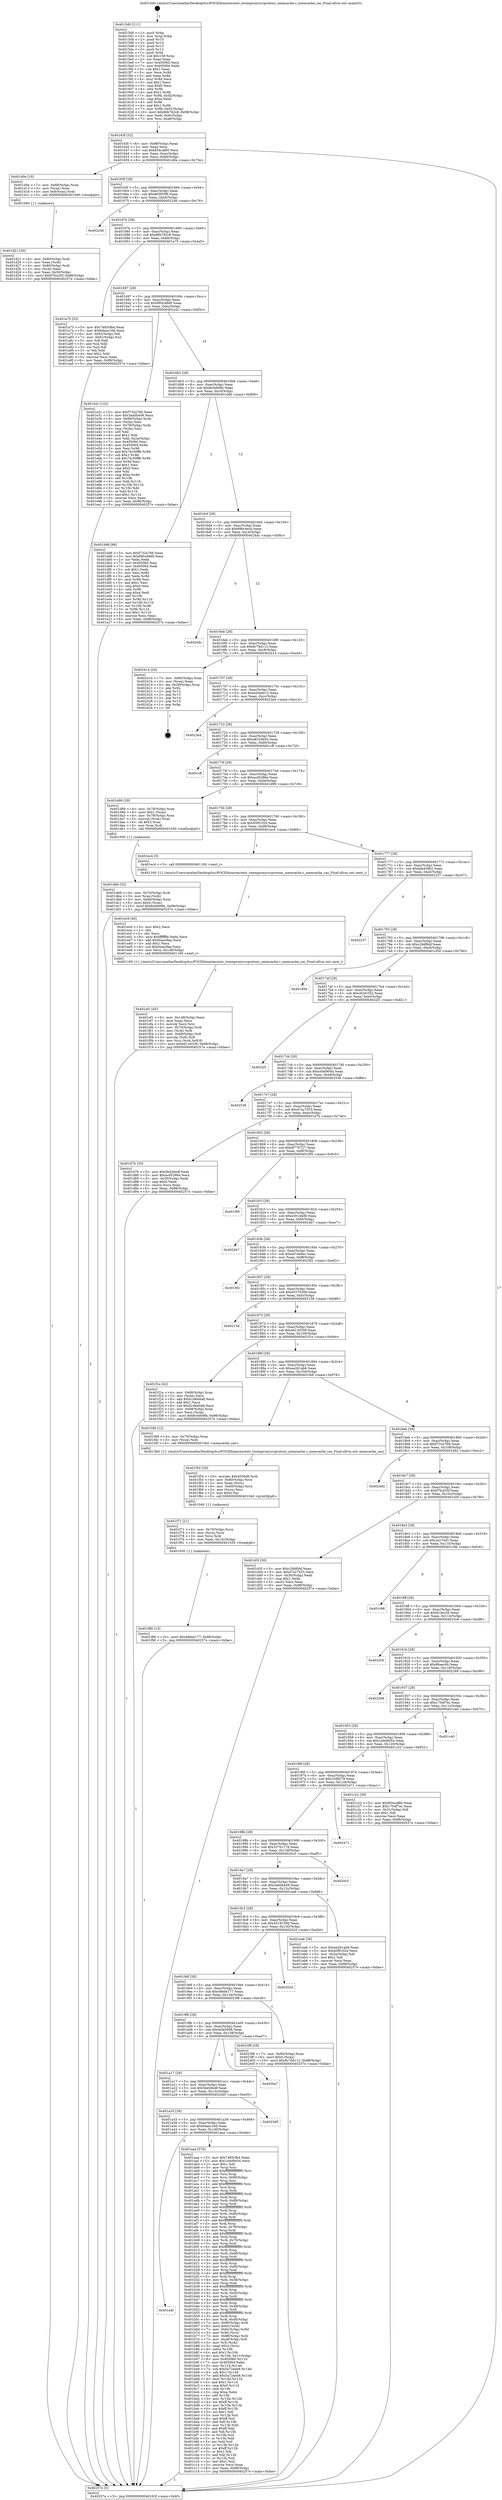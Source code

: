 digraph "0x4015d0" {
  label = "0x4015d0 (/mnt/c/Users/mathe/Desktop/tcc/POCII/binaries/extr_twemproxysrcprotonc_memcache.c_memcache_cas_Final-ollvm.out::main(0))"
  labelloc = "t"
  node[shape=record]

  Entry [label="",width=0.3,height=0.3,shape=circle,fillcolor=black,style=filled]
  "0x40163f" [label="{
     0x40163f [32]\l
     | [instrs]\l
     &nbsp;&nbsp;0x40163f \<+6\>: mov -0x98(%rbp),%eax\l
     &nbsp;&nbsp;0x401645 \<+2\>: mov %eax,%ecx\l
     &nbsp;&nbsp;0x401647 \<+6\>: sub $0x854caf80,%ecx\l
     &nbsp;&nbsp;0x40164d \<+6\>: mov %eax,-0xac(%rbp)\l
     &nbsp;&nbsp;0x401653 \<+6\>: mov %ecx,-0xb0(%rbp)\l
     &nbsp;&nbsp;0x401659 \<+6\>: je 0000000000401d0e \<main+0x73e\>\l
  }"]
  "0x401d0e" [label="{
     0x401d0e [19]\l
     | [instrs]\l
     &nbsp;&nbsp;0x401d0e \<+7\>: mov -0x88(%rbp),%rax\l
     &nbsp;&nbsp;0x401d15 \<+3\>: mov (%rax),%rax\l
     &nbsp;&nbsp;0x401d18 \<+4\>: mov 0x8(%rax),%rdi\l
     &nbsp;&nbsp;0x401d1c \<+5\>: call 0000000000401060 \<atoi@plt\>\l
     | [calls]\l
     &nbsp;&nbsp;0x401060 \{1\} (unknown)\l
  }"]
  "0x40165f" [label="{
     0x40165f [28]\l
     | [instrs]\l
     &nbsp;&nbsp;0x40165f \<+5\>: jmp 0000000000401664 \<main+0x94\>\l
     &nbsp;&nbsp;0x401664 \<+6\>: mov -0xac(%rbp),%eax\l
     &nbsp;&nbsp;0x40166a \<+5\>: sub $0x863f55f9,%eax\l
     &nbsp;&nbsp;0x40166f \<+6\>: mov %eax,-0xb4(%rbp)\l
     &nbsp;&nbsp;0x401675 \<+6\>: je 0000000000402246 \<main+0xc76\>\l
  }"]
  Exit [label="",width=0.3,height=0.3,shape=circle,fillcolor=black,style=filled,peripheries=2]
  "0x402246" [label="{
     0x402246\l
  }", style=dashed]
  "0x40167b" [label="{
     0x40167b [28]\l
     | [instrs]\l
     &nbsp;&nbsp;0x40167b \<+5\>: jmp 0000000000401680 \<main+0xb0\>\l
     &nbsp;&nbsp;0x401680 \<+6\>: mov -0xac(%rbp),%eax\l
     &nbsp;&nbsp;0x401686 \<+5\>: sub $0x86b762c8,%eax\l
     &nbsp;&nbsp;0x40168b \<+6\>: mov %eax,-0xb8(%rbp)\l
     &nbsp;&nbsp;0x401691 \<+6\>: je 0000000000401a75 \<main+0x4a5\>\l
  }"]
  "0x401f86" [label="{
     0x401f86 [15]\l
     | [instrs]\l
     &nbsp;&nbsp;0x401f86 \<+10\>: movl $0x49ebb177,-0x98(%rbp)\l
     &nbsp;&nbsp;0x401f90 \<+5\>: jmp 000000000040257e \<main+0xfae\>\l
  }"]
  "0x401a75" [label="{
     0x401a75 [53]\l
     | [instrs]\l
     &nbsp;&nbsp;0x401a75 \<+5\>: mov $0x7485cfb4,%eax\l
     &nbsp;&nbsp;0x401a7a \<+5\>: mov $0x64aac16d,%ecx\l
     &nbsp;&nbsp;0x401a7f \<+6\>: mov -0x92(%rbp),%dl\l
     &nbsp;&nbsp;0x401a85 \<+7\>: mov -0x91(%rbp),%sil\l
     &nbsp;&nbsp;0x401a8c \<+3\>: mov %dl,%dil\l
     &nbsp;&nbsp;0x401a8f \<+3\>: and %sil,%dil\l
     &nbsp;&nbsp;0x401a92 \<+3\>: xor %sil,%dl\l
     &nbsp;&nbsp;0x401a95 \<+3\>: or %dl,%dil\l
     &nbsp;&nbsp;0x401a98 \<+4\>: test $0x1,%dil\l
     &nbsp;&nbsp;0x401a9c \<+3\>: cmovne %ecx,%eax\l
     &nbsp;&nbsp;0x401a9f \<+6\>: mov %eax,-0x98(%rbp)\l
     &nbsp;&nbsp;0x401aa5 \<+5\>: jmp 000000000040257e \<main+0xfae\>\l
  }"]
  "0x401697" [label="{
     0x401697 [28]\l
     | [instrs]\l
     &nbsp;&nbsp;0x401697 \<+5\>: jmp 000000000040169c \<main+0xcc\>\l
     &nbsp;&nbsp;0x40169c \<+6\>: mov -0xac(%rbp),%eax\l
     &nbsp;&nbsp;0x4016a2 \<+5\>: sub $0x895cd9d0,%eax\l
     &nbsp;&nbsp;0x4016a7 \<+6\>: mov %eax,-0xbc(%rbp)\l
     &nbsp;&nbsp;0x4016ad \<+6\>: je 0000000000401e2c \<main+0x85c\>\l
  }"]
  "0x40257e" [label="{
     0x40257e [5]\l
     | [instrs]\l
     &nbsp;&nbsp;0x40257e \<+5\>: jmp 000000000040163f \<main+0x6f\>\l
  }"]
  "0x4015d0" [label="{
     0x4015d0 [111]\l
     | [instrs]\l
     &nbsp;&nbsp;0x4015d0 \<+1\>: push %rbp\l
     &nbsp;&nbsp;0x4015d1 \<+3\>: mov %rsp,%rbp\l
     &nbsp;&nbsp;0x4015d4 \<+2\>: push %r15\l
     &nbsp;&nbsp;0x4015d6 \<+2\>: push %r14\l
     &nbsp;&nbsp;0x4015d8 \<+2\>: push %r13\l
     &nbsp;&nbsp;0x4015da \<+2\>: push %r12\l
     &nbsp;&nbsp;0x4015dc \<+1\>: push %rbx\l
     &nbsp;&nbsp;0x4015dd \<+7\>: sub $0x158,%rsp\l
     &nbsp;&nbsp;0x4015e4 \<+2\>: xor %eax,%eax\l
     &nbsp;&nbsp;0x4015e6 \<+7\>: mov 0x405060,%ecx\l
     &nbsp;&nbsp;0x4015ed \<+7\>: mov 0x405064,%edx\l
     &nbsp;&nbsp;0x4015f4 \<+3\>: sub $0x1,%eax\l
     &nbsp;&nbsp;0x4015f7 \<+3\>: mov %ecx,%r8d\l
     &nbsp;&nbsp;0x4015fa \<+3\>: add %eax,%r8d\l
     &nbsp;&nbsp;0x4015fd \<+4\>: imul %r8d,%ecx\l
     &nbsp;&nbsp;0x401601 \<+3\>: and $0x1,%ecx\l
     &nbsp;&nbsp;0x401604 \<+3\>: cmp $0x0,%ecx\l
     &nbsp;&nbsp;0x401607 \<+4\>: sete %r9b\l
     &nbsp;&nbsp;0x40160b \<+4\>: and $0x1,%r9b\l
     &nbsp;&nbsp;0x40160f \<+7\>: mov %r9b,-0x92(%rbp)\l
     &nbsp;&nbsp;0x401616 \<+3\>: cmp $0xa,%edx\l
     &nbsp;&nbsp;0x401619 \<+4\>: setl %r9b\l
     &nbsp;&nbsp;0x40161d \<+4\>: and $0x1,%r9b\l
     &nbsp;&nbsp;0x401621 \<+7\>: mov %r9b,-0x91(%rbp)\l
     &nbsp;&nbsp;0x401628 \<+10\>: movl $0x86b762c8,-0x98(%rbp)\l
     &nbsp;&nbsp;0x401632 \<+6\>: mov %edi,-0x9c(%rbp)\l
     &nbsp;&nbsp;0x401638 \<+7\>: mov %rsi,-0xa8(%rbp)\l
  }"]
  "0x401f71" [label="{
     0x401f71 [21]\l
     | [instrs]\l
     &nbsp;&nbsp;0x401f71 \<+4\>: mov -0x70(%rbp),%rcx\l
     &nbsp;&nbsp;0x401f75 \<+3\>: mov (%rcx),%rcx\l
     &nbsp;&nbsp;0x401f78 \<+3\>: mov %rcx,%rdi\l
     &nbsp;&nbsp;0x401f7b \<+6\>: mov %eax,-0x14c(%rbp)\l
     &nbsp;&nbsp;0x401f81 \<+5\>: call 0000000000401030 \<free@plt\>\l
     | [calls]\l
     &nbsp;&nbsp;0x401030 \{1\} (unknown)\l
  }"]
  "0x401e2c" [label="{
     0x401e2c [122]\l
     | [instrs]\l
     &nbsp;&nbsp;0x401e2c \<+5\>: mov $0xf732a766,%eax\l
     &nbsp;&nbsp;0x401e31 \<+5\>: mov $0x3addb449,%ecx\l
     &nbsp;&nbsp;0x401e36 \<+4\>: mov -0x68(%rbp),%rdx\l
     &nbsp;&nbsp;0x401e3a \<+2\>: mov (%rdx),%esi\l
     &nbsp;&nbsp;0x401e3c \<+4\>: mov -0x78(%rbp),%rdx\l
     &nbsp;&nbsp;0x401e40 \<+2\>: cmp (%rdx),%esi\l
     &nbsp;&nbsp;0x401e42 \<+4\>: setl %dil\l
     &nbsp;&nbsp;0x401e46 \<+4\>: and $0x1,%dil\l
     &nbsp;&nbsp;0x401e4a \<+4\>: mov %dil,-0x2a(%rbp)\l
     &nbsp;&nbsp;0x401e4e \<+7\>: mov 0x405060,%esi\l
     &nbsp;&nbsp;0x401e55 \<+8\>: mov 0x405064,%r8d\l
     &nbsp;&nbsp;0x401e5d \<+3\>: mov %esi,%r9d\l
     &nbsp;&nbsp;0x401e60 \<+7\>: add $0x74c50ff6,%r9d\l
     &nbsp;&nbsp;0x401e67 \<+4\>: sub $0x1,%r9d\l
     &nbsp;&nbsp;0x401e6b \<+7\>: sub $0x74c50ff6,%r9d\l
     &nbsp;&nbsp;0x401e72 \<+4\>: imul %r9d,%esi\l
     &nbsp;&nbsp;0x401e76 \<+3\>: and $0x1,%esi\l
     &nbsp;&nbsp;0x401e79 \<+3\>: cmp $0x0,%esi\l
     &nbsp;&nbsp;0x401e7c \<+4\>: sete %dil\l
     &nbsp;&nbsp;0x401e80 \<+4\>: cmp $0xa,%r8d\l
     &nbsp;&nbsp;0x401e84 \<+4\>: setl %r10b\l
     &nbsp;&nbsp;0x401e88 \<+3\>: mov %dil,%r11b\l
     &nbsp;&nbsp;0x401e8b \<+3\>: and %r10b,%r11b\l
     &nbsp;&nbsp;0x401e8e \<+3\>: xor %r10b,%dil\l
     &nbsp;&nbsp;0x401e91 \<+3\>: or %dil,%r11b\l
     &nbsp;&nbsp;0x401e94 \<+4\>: test $0x1,%r11b\l
     &nbsp;&nbsp;0x401e98 \<+3\>: cmovne %ecx,%eax\l
     &nbsp;&nbsp;0x401e9b \<+6\>: mov %eax,-0x98(%rbp)\l
     &nbsp;&nbsp;0x401ea1 \<+5\>: jmp 000000000040257e \<main+0xfae\>\l
  }"]
  "0x4016b3" [label="{
     0x4016b3 [28]\l
     | [instrs]\l
     &nbsp;&nbsp;0x4016b3 \<+5\>: jmp 00000000004016b8 \<main+0xe8\>\l
     &nbsp;&nbsp;0x4016b8 \<+6\>: mov -0xac(%rbp),%eax\l
     &nbsp;&nbsp;0x4016be \<+5\>: sub $0x8c0d09fe,%eax\l
     &nbsp;&nbsp;0x4016c3 \<+6\>: mov %eax,-0xc0(%rbp)\l
     &nbsp;&nbsp;0x4016c9 \<+6\>: je 0000000000401dd6 \<main+0x806\>\l
  }"]
  "0x401f54" [label="{
     0x401f54 [29]\l
     | [instrs]\l
     &nbsp;&nbsp;0x401f54 \<+10\>: movabs $0x4030d6,%rdi\l
     &nbsp;&nbsp;0x401f5e \<+4\>: mov -0x60(%rbp),%rcx\l
     &nbsp;&nbsp;0x401f62 \<+2\>: mov %eax,(%rcx)\l
     &nbsp;&nbsp;0x401f64 \<+4\>: mov -0x60(%rbp),%rcx\l
     &nbsp;&nbsp;0x401f68 \<+2\>: mov (%rcx),%esi\l
     &nbsp;&nbsp;0x401f6a \<+2\>: mov $0x0,%al\l
     &nbsp;&nbsp;0x401f6c \<+5\>: call 0000000000401040 \<printf@plt\>\l
     | [calls]\l
     &nbsp;&nbsp;0x401040 \{1\} (unknown)\l
  }"]
  "0x401dd6" [label="{
     0x401dd6 [86]\l
     | [instrs]\l
     &nbsp;&nbsp;0x401dd6 \<+5\>: mov $0xf732a766,%eax\l
     &nbsp;&nbsp;0x401ddb \<+5\>: mov $0x895cd9d0,%ecx\l
     &nbsp;&nbsp;0x401de0 \<+2\>: xor %edx,%edx\l
     &nbsp;&nbsp;0x401de2 \<+7\>: mov 0x405060,%esi\l
     &nbsp;&nbsp;0x401de9 \<+7\>: mov 0x405064,%edi\l
     &nbsp;&nbsp;0x401df0 \<+3\>: sub $0x1,%edx\l
     &nbsp;&nbsp;0x401df3 \<+3\>: mov %esi,%r8d\l
     &nbsp;&nbsp;0x401df6 \<+3\>: add %edx,%r8d\l
     &nbsp;&nbsp;0x401df9 \<+4\>: imul %r8d,%esi\l
     &nbsp;&nbsp;0x401dfd \<+3\>: and $0x1,%esi\l
     &nbsp;&nbsp;0x401e00 \<+3\>: cmp $0x0,%esi\l
     &nbsp;&nbsp;0x401e03 \<+4\>: sete %r9b\l
     &nbsp;&nbsp;0x401e07 \<+3\>: cmp $0xa,%edi\l
     &nbsp;&nbsp;0x401e0a \<+4\>: setl %r10b\l
     &nbsp;&nbsp;0x401e0e \<+3\>: mov %r9b,%r11b\l
     &nbsp;&nbsp;0x401e11 \<+3\>: and %r10b,%r11b\l
     &nbsp;&nbsp;0x401e14 \<+3\>: xor %r10b,%r9b\l
     &nbsp;&nbsp;0x401e17 \<+3\>: or %r9b,%r11b\l
     &nbsp;&nbsp;0x401e1a \<+4\>: test $0x1,%r11b\l
     &nbsp;&nbsp;0x401e1e \<+3\>: cmovne %ecx,%eax\l
     &nbsp;&nbsp;0x401e21 \<+6\>: mov %eax,-0x98(%rbp)\l
     &nbsp;&nbsp;0x401e27 \<+5\>: jmp 000000000040257e \<main+0xfae\>\l
  }"]
  "0x4016cf" [label="{
     0x4016cf [28]\l
     | [instrs]\l
     &nbsp;&nbsp;0x4016cf \<+5\>: jmp 00000000004016d4 \<main+0x104\>\l
     &nbsp;&nbsp;0x4016d4 \<+6\>: mov -0xac(%rbp),%eax\l
     &nbsp;&nbsp;0x4016da \<+5\>: sub $0x996c4ecb,%eax\l
     &nbsp;&nbsp;0x4016df \<+6\>: mov %eax,-0xc4(%rbp)\l
     &nbsp;&nbsp;0x4016e5 \<+6\>: je 00000000004024dc \<main+0xf0c\>\l
  }"]
  "0x401ef1" [label="{
     0x401ef1 [45]\l
     | [instrs]\l
     &nbsp;&nbsp;0x401ef1 \<+6\>: mov -0x148(%rbp),%ecx\l
     &nbsp;&nbsp;0x401ef7 \<+3\>: imul %eax,%ecx\l
     &nbsp;&nbsp;0x401efa \<+3\>: movslq %ecx,%rsi\l
     &nbsp;&nbsp;0x401efd \<+4\>: mov -0x70(%rbp),%rdi\l
     &nbsp;&nbsp;0x401f01 \<+3\>: mov (%rdi),%rdi\l
     &nbsp;&nbsp;0x401f04 \<+4\>: mov -0x68(%rbp),%r8\l
     &nbsp;&nbsp;0x401f08 \<+3\>: movslq (%r8),%r8\l
     &nbsp;&nbsp;0x401f0b \<+4\>: mov %rsi,(%rdi,%r8,8)\l
     &nbsp;&nbsp;0x401f0f \<+10\>: movl $0xe613d338,-0x98(%rbp)\l
     &nbsp;&nbsp;0x401f19 \<+5\>: jmp 000000000040257e \<main+0xfae\>\l
  }"]
  "0x4024dc" [label="{
     0x4024dc\l
  }", style=dashed]
  "0x4016eb" [label="{
     0x4016eb [28]\l
     | [instrs]\l
     &nbsp;&nbsp;0x4016eb \<+5\>: jmp 00000000004016f0 \<main+0x120\>\l
     &nbsp;&nbsp;0x4016f0 \<+6\>: mov -0xac(%rbp),%eax\l
     &nbsp;&nbsp;0x4016f6 \<+5\>: sub $0x9c79d112,%eax\l
     &nbsp;&nbsp;0x4016fb \<+6\>: mov %eax,-0xc8(%rbp)\l
     &nbsp;&nbsp;0x401701 \<+6\>: je 0000000000402414 \<main+0xe44\>\l
  }"]
  "0x401ec9" [label="{
     0x401ec9 [40]\l
     | [instrs]\l
     &nbsp;&nbsp;0x401ec9 \<+5\>: mov $0x2,%ecx\l
     &nbsp;&nbsp;0x401ece \<+1\>: cltd\l
     &nbsp;&nbsp;0x401ecf \<+2\>: idiv %ecx\l
     &nbsp;&nbsp;0x401ed1 \<+6\>: imul $0xfffffffe,%edx,%ecx\l
     &nbsp;&nbsp;0x401ed7 \<+6\>: add $0xfceac9aa,%ecx\l
     &nbsp;&nbsp;0x401edd \<+3\>: add $0x1,%ecx\l
     &nbsp;&nbsp;0x401ee0 \<+6\>: sub $0xfceac9aa,%ecx\l
     &nbsp;&nbsp;0x401ee6 \<+6\>: mov %ecx,-0x148(%rbp)\l
     &nbsp;&nbsp;0x401eec \<+5\>: call 0000000000401160 \<next_i\>\l
     | [calls]\l
     &nbsp;&nbsp;0x401160 \{1\} (/mnt/c/Users/mathe/Desktop/tcc/POCII/binaries/extr_twemproxysrcprotonc_memcache.c_memcache_cas_Final-ollvm.out::next_i)\l
  }"]
  "0x402414" [label="{
     0x402414 [24]\l
     | [instrs]\l
     &nbsp;&nbsp;0x402414 \<+7\>: mov -0x90(%rbp),%rax\l
     &nbsp;&nbsp;0x40241b \<+2\>: mov (%rax),%eax\l
     &nbsp;&nbsp;0x40241d \<+4\>: lea -0x28(%rbp),%rsp\l
     &nbsp;&nbsp;0x402421 \<+1\>: pop %rbx\l
     &nbsp;&nbsp;0x402422 \<+2\>: pop %r12\l
     &nbsp;&nbsp;0x402424 \<+2\>: pop %r13\l
     &nbsp;&nbsp;0x402426 \<+2\>: pop %r14\l
     &nbsp;&nbsp;0x402428 \<+2\>: pop %r15\l
     &nbsp;&nbsp;0x40242a \<+1\>: pop %rbp\l
     &nbsp;&nbsp;0x40242b \<+1\>: ret\l
  }"]
  "0x401707" [label="{
     0x401707 [28]\l
     | [instrs]\l
     &nbsp;&nbsp;0x401707 \<+5\>: jmp 000000000040170c \<main+0x13c\>\l
     &nbsp;&nbsp;0x40170c \<+6\>: mov -0xac(%rbp),%eax\l
     &nbsp;&nbsp;0x401712 \<+5\>: sub $0xa45bda13,%eax\l
     &nbsp;&nbsp;0x401717 \<+6\>: mov %eax,-0xcc(%rbp)\l
     &nbsp;&nbsp;0x40171d \<+6\>: je 00000000004023e4 \<main+0xe14\>\l
  }"]
  "0x401db6" [label="{
     0x401db6 [32]\l
     | [instrs]\l
     &nbsp;&nbsp;0x401db6 \<+4\>: mov -0x70(%rbp),%rdi\l
     &nbsp;&nbsp;0x401dba \<+3\>: mov %rax,(%rdi)\l
     &nbsp;&nbsp;0x401dbd \<+4\>: mov -0x68(%rbp),%rax\l
     &nbsp;&nbsp;0x401dc1 \<+6\>: movl $0x0,(%rax)\l
     &nbsp;&nbsp;0x401dc7 \<+10\>: movl $0x8c0d09fe,-0x98(%rbp)\l
     &nbsp;&nbsp;0x401dd1 \<+5\>: jmp 000000000040257e \<main+0xfae\>\l
  }"]
  "0x4023e4" [label="{
     0x4023e4\l
  }", style=dashed]
  "0x401723" [label="{
     0x401723 [28]\l
     | [instrs]\l
     &nbsp;&nbsp;0x401723 \<+5\>: jmp 0000000000401728 \<main+0x158\>\l
     &nbsp;&nbsp;0x401728 \<+6\>: mov -0xac(%rbp),%eax\l
     &nbsp;&nbsp;0x40172e \<+5\>: sub $0xa8334b54,%eax\l
     &nbsp;&nbsp;0x401733 \<+6\>: mov %eax,-0xd0(%rbp)\l
     &nbsp;&nbsp;0x401739 \<+6\>: je 0000000000401cff \<main+0x72f\>\l
  }"]
  "0x401d21" [label="{
     0x401d21 [30]\l
     | [instrs]\l
     &nbsp;&nbsp;0x401d21 \<+4\>: mov -0x80(%rbp),%rdi\l
     &nbsp;&nbsp;0x401d25 \<+2\>: mov %eax,(%rdi)\l
     &nbsp;&nbsp;0x401d27 \<+4\>: mov -0x80(%rbp),%rdi\l
     &nbsp;&nbsp;0x401d2b \<+2\>: mov (%rdi),%eax\l
     &nbsp;&nbsp;0x401d2d \<+3\>: mov %eax,-0x30(%rbp)\l
     &nbsp;&nbsp;0x401d30 \<+10\>: movl $0xf7fca35f,-0x98(%rbp)\l
     &nbsp;&nbsp;0x401d3a \<+5\>: jmp 000000000040257e \<main+0xfae\>\l
  }"]
  "0x401cff" [label="{
     0x401cff\l
  }", style=dashed]
  "0x40173f" [label="{
     0x40173f [28]\l
     | [instrs]\l
     &nbsp;&nbsp;0x40173f \<+5\>: jmp 0000000000401744 \<main+0x174\>\l
     &nbsp;&nbsp;0x401744 \<+6\>: mov -0xac(%rbp),%eax\l
     &nbsp;&nbsp;0x40174a \<+5\>: sub $0xacd5286e,%eax\l
     &nbsp;&nbsp;0x40174f \<+6\>: mov %eax,-0xd4(%rbp)\l
     &nbsp;&nbsp;0x401755 \<+6\>: je 0000000000401d99 \<main+0x7c9\>\l
  }"]
  "0x401a4f" [label="{
     0x401a4f\l
  }", style=dashed]
  "0x401d99" [label="{
     0x401d99 [29]\l
     | [instrs]\l
     &nbsp;&nbsp;0x401d99 \<+4\>: mov -0x78(%rbp),%rax\l
     &nbsp;&nbsp;0x401d9d \<+6\>: movl $0x1,(%rax)\l
     &nbsp;&nbsp;0x401da3 \<+4\>: mov -0x78(%rbp),%rax\l
     &nbsp;&nbsp;0x401da7 \<+3\>: movslq (%rax),%rax\l
     &nbsp;&nbsp;0x401daa \<+4\>: shl $0x3,%rax\l
     &nbsp;&nbsp;0x401dae \<+3\>: mov %rax,%rdi\l
     &nbsp;&nbsp;0x401db1 \<+5\>: call 0000000000401050 \<malloc@plt\>\l
     | [calls]\l
     &nbsp;&nbsp;0x401050 \{1\} (unknown)\l
  }"]
  "0x40175b" [label="{
     0x40175b [28]\l
     | [instrs]\l
     &nbsp;&nbsp;0x40175b \<+5\>: jmp 0000000000401760 \<main+0x190\>\l
     &nbsp;&nbsp;0x401760 \<+6\>: mov -0xac(%rbp),%eax\l
     &nbsp;&nbsp;0x401766 \<+5\>: sub $0xb5f01f24,%eax\l
     &nbsp;&nbsp;0x40176b \<+6\>: mov %eax,-0xd8(%rbp)\l
     &nbsp;&nbsp;0x401771 \<+6\>: je 0000000000401ec4 \<main+0x8f4\>\l
  }"]
  "0x401aaa" [label="{
     0x401aaa [376]\l
     | [instrs]\l
     &nbsp;&nbsp;0x401aaa \<+5\>: mov $0x7485cfb4,%eax\l
     &nbsp;&nbsp;0x401aaf \<+5\>: mov $0x1d4d9454,%ecx\l
     &nbsp;&nbsp;0x401ab4 \<+2\>: mov $0x1,%dl\l
     &nbsp;&nbsp;0x401ab6 \<+3\>: mov %rsp,%rsi\l
     &nbsp;&nbsp;0x401ab9 \<+4\>: add $0xfffffffffffffff0,%rsi\l
     &nbsp;&nbsp;0x401abd \<+3\>: mov %rsi,%rsp\l
     &nbsp;&nbsp;0x401ac0 \<+7\>: mov %rsi,-0x90(%rbp)\l
     &nbsp;&nbsp;0x401ac7 \<+3\>: mov %rsp,%rsi\l
     &nbsp;&nbsp;0x401aca \<+4\>: add $0xfffffffffffffff0,%rsi\l
     &nbsp;&nbsp;0x401ace \<+3\>: mov %rsi,%rsp\l
     &nbsp;&nbsp;0x401ad1 \<+3\>: mov %rsp,%rdi\l
     &nbsp;&nbsp;0x401ad4 \<+4\>: add $0xfffffffffffffff0,%rdi\l
     &nbsp;&nbsp;0x401ad8 \<+3\>: mov %rdi,%rsp\l
     &nbsp;&nbsp;0x401adb \<+7\>: mov %rdi,-0x88(%rbp)\l
     &nbsp;&nbsp;0x401ae2 \<+3\>: mov %rsp,%rdi\l
     &nbsp;&nbsp;0x401ae5 \<+4\>: add $0xfffffffffffffff0,%rdi\l
     &nbsp;&nbsp;0x401ae9 \<+3\>: mov %rdi,%rsp\l
     &nbsp;&nbsp;0x401aec \<+4\>: mov %rdi,-0x80(%rbp)\l
     &nbsp;&nbsp;0x401af0 \<+3\>: mov %rsp,%rdi\l
     &nbsp;&nbsp;0x401af3 \<+4\>: add $0xfffffffffffffff0,%rdi\l
     &nbsp;&nbsp;0x401af7 \<+3\>: mov %rdi,%rsp\l
     &nbsp;&nbsp;0x401afa \<+4\>: mov %rdi,-0x78(%rbp)\l
     &nbsp;&nbsp;0x401afe \<+3\>: mov %rsp,%rdi\l
     &nbsp;&nbsp;0x401b01 \<+4\>: add $0xfffffffffffffff0,%rdi\l
     &nbsp;&nbsp;0x401b05 \<+3\>: mov %rdi,%rsp\l
     &nbsp;&nbsp;0x401b08 \<+4\>: mov %rdi,-0x70(%rbp)\l
     &nbsp;&nbsp;0x401b0c \<+3\>: mov %rsp,%rdi\l
     &nbsp;&nbsp;0x401b0f \<+4\>: add $0xfffffffffffffff0,%rdi\l
     &nbsp;&nbsp;0x401b13 \<+3\>: mov %rdi,%rsp\l
     &nbsp;&nbsp;0x401b16 \<+4\>: mov %rdi,-0x68(%rbp)\l
     &nbsp;&nbsp;0x401b1a \<+3\>: mov %rsp,%rdi\l
     &nbsp;&nbsp;0x401b1d \<+4\>: add $0xfffffffffffffff0,%rdi\l
     &nbsp;&nbsp;0x401b21 \<+3\>: mov %rdi,%rsp\l
     &nbsp;&nbsp;0x401b24 \<+4\>: mov %rdi,-0x60(%rbp)\l
     &nbsp;&nbsp;0x401b28 \<+3\>: mov %rsp,%rdi\l
     &nbsp;&nbsp;0x401b2b \<+4\>: add $0xfffffffffffffff0,%rdi\l
     &nbsp;&nbsp;0x401b2f \<+3\>: mov %rdi,%rsp\l
     &nbsp;&nbsp;0x401b32 \<+4\>: mov %rdi,-0x58(%rbp)\l
     &nbsp;&nbsp;0x401b36 \<+3\>: mov %rsp,%rdi\l
     &nbsp;&nbsp;0x401b39 \<+4\>: add $0xfffffffffffffff0,%rdi\l
     &nbsp;&nbsp;0x401b3d \<+3\>: mov %rdi,%rsp\l
     &nbsp;&nbsp;0x401b40 \<+4\>: mov %rdi,-0x50(%rbp)\l
     &nbsp;&nbsp;0x401b44 \<+3\>: mov %rsp,%rdi\l
     &nbsp;&nbsp;0x401b47 \<+4\>: add $0xfffffffffffffff0,%rdi\l
     &nbsp;&nbsp;0x401b4b \<+3\>: mov %rdi,%rsp\l
     &nbsp;&nbsp;0x401b4e \<+4\>: mov %rdi,-0x48(%rbp)\l
     &nbsp;&nbsp;0x401b52 \<+3\>: mov %rsp,%rdi\l
     &nbsp;&nbsp;0x401b55 \<+4\>: add $0xfffffffffffffff0,%rdi\l
     &nbsp;&nbsp;0x401b59 \<+3\>: mov %rdi,%rsp\l
     &nbsp;&nbsp;0x401b5c \<+4\>: mov %rdi,-0x40(%rbp)\l
     &nbsp;&nbsp;0x401b60 \<+7\>: mov -0x90(%rbp),%rdi\l
     &nbsp;&nbsp;0x401b67 \<+6\>: movl $0x0,(%rdi)\l
     &nbsp;&nbsp;0x401b6d \<+7\>: mov -0x9c(%rbp),%r8d\l
     &nbsp;&nbsp;0x401b74 \<+3\>: mov %r8d,(%rsi)\l
     &nbsp;&nbsp;0x401b77 \<+7\>: mov -0x88(%rbp),%rdi\l
     &nbsp;&nbsp;0x401b7e \<+7\>: mov -0xa8(%rbp),%r9\l
     &nbsp;&nbsp;0x401b85 \<+3\>: mov %r9,(%rdi)\l
     &nbsp;&nbsp;0x401b88 \<+3\>: cmpl $0x2,(%rsi)\l
     &nbsp;&nbsp;0x401b8b \<+4\>: setne %r10b\l
     &nbsp;&nbsp;0x401b8f \<+4\>: and $0x1,%r10b\l
     &nbsp;&nbsp;0x401b93 \<+4\>: mov %r10b,-0x31(%rbp)\l
     &nbsp;&nbsp;0x401b97 \<+8\>: mov 0x405060,%r11d\l
     &nbsp;&nbsp;0x401b9f \<+7\>: mov 0x405064,%ebx\l
     &nbsp;&nbsp;0x401ba6 \<+3\>: mov %r11d,%r14d\l
     &nbsp;&nbsp;0x401ba9 \<+7\>: sub $0x5a72eeb8,%r14d\l
     &nbsp;&nbsp;0x401bb0 \<+4\>: sub $0x1,%r14d\l
     &nbsp;&nbsp;0x401bb4 \<+7\>: add $0x5a72eeb8,%r14d\l
     &nbsp;&nbsp;0x401bbb \<+4\>: imul %r14d,%r11d\l
     &nbsp;&nbsp;0x401bbf \<+4\>: and $0x1,%r11d\l
     &nbsp;&nbsp;0x401bc3 \<+4\>: cmp $0x0,%r11d\l
     &nbsp;&nbsp;0x401bc7 \<+4\>: sete %r10b\l
     &nbsp;&nbsp;0x401bcb \<+3\>: cmp $0xa,%ebx\l
     &nbsp;&nbsp;0x401bce \<+4\>: setl %r15b\l
     &nbsp;&nbsp;0x401bd2 \<+3\>: mov %r10b,%r12b\l
     &nbsp;&nbsp;0x401bd5 \<+4\>: xor $0xff,%r12b\l
     &nbsp;&nbsp;0x401bd9 \<+3\>: mov %r15b,%r13b\l
     &nbsp;&nbsp;0x401bdc \<+4\>: xor $0xff,%r13b\l
     &nbsp;&nbsp;0x401be0 \<+3\>: xor $0x1,%dl\l
     &nbsp;&nbsp;0x401be3 \<+3\>: mov %r12b,%sil\l
     &nbsp;&nbsp;0x401be6 \<+4\>: and $0xff,%sil\l
     &nbsp;&nbsp;0x401bea \<+3\>: and %dl,%r10b\l
     &nbsp;&nbsp;0x401bed \<+3\>: mov %r13b,%dil\l
     &nbsp;&nbsp;0x401bf0 \<+4\>: and $0xff,%dil\l
     &nbsp;&nbsp;0x401bf4 \<+3\>: and %dl,%r15b\l
     &nbsp;&nbsp;0x401bf7 \<+3\>: or %r10b,%sil\l
     &nbsp;&nbsp;0x401bfa \<+3\>: or %r15b,%dil\l
     &nbsp;&nbsp;0x401bfd \<+3\>: xor %dil,%sil\l
     &nbsp;&nbsp;0x401c00 \<+3\>: or %r13b,%r12b\l
     &nbsp;&nbsp;0x401c03 \<+4\>: xor $0xff,%r12b\l
     &nbsp;&nbsp;0x401c07 \<+3\>: or $0x1,%dl\l
     &nbsp;&nbsp;0x401c0a \<+3\>: and %dl,%r12b\l
     &nbsp;&nbsp;0x401c0d \<+3\>: or %r12b,%sil\l
     &nbsp;&nbsp;0x401c10 \<+4\>: test $0x1,%sil\l
     &nbsp;&nbsp;0x401c14 \<+3\>: cmovne %ecx,%eax\l
     &nbsp;&nbsp;0x401c17 \<+6\>: mov %eax,-0x98(%rbp)\l
     &nbsp;&nbsp;0x401c1d \<+5\>: jmp 000000000040257e \<main+0xfae\>\l
  }"]
  "0x401ec4" [label="{
     0x401ec4 [5]\l
     | [instrs]\l
     &nbsp;&nbsp;0x401ec4 \<+5\>: call 0000000000401160 \<next_i\>\l
     | [calls]\l
     &nbsp;&nbsp;0x401160 \{1\} (/mnt/c/Users/mathe/Desktop/tcc/POCII/binaries/extr_twemproxysrcprotonc_memcache.c_memcache_cas_Final-ollvm.out::next_i)\l
  }"]
  "0x401777" [label="{
     0x401777 [28]\l
     | [instrs]\l
     &nbsp;&nbsp;0x401777 \<+5\>: jmp 000000000040177c \<main+0x1ac\>\l
     &nbsp;&nbsp;0x40177c \<+6\>: mov -0xac(%rbp),%eax\l
     &nbsp;&nbsp;0x401782 \<+5\>: sub $0xbfa43962,%eax\l
     &nbsp;&nbsp;0x401787 \<+6\>: mov %eax,-0xdc(%rbp)\l
     &nbsp;&nbsp;0x40178d \<+6\>: je 0000000000402237 \<main+0xc67\>\l
  }"]
  "0x401a33" [label="{
     0x401a33 [28]\l
     | [instrs]\l
     &nbsp;&nbsp;0x401a33 \<+5\>: jmp 0000000000401a38 \<main+0x468\>\l
     &nbsp;&nbsp;0x401a38 \<+6\>: mov -0xac(%rbp),%eax\l
     &nbsp;&nbsp;0x401a3e \<+5\>: sub $0x64aac16d,%eax\l
     &nbsp;&nbsp;0x401a43 \<+6\>: mov %eax,-0x140(%rbp)\l
     &nbsp;&nbsp;0x401a49 \<+6\>: je 0000000000401aaa \<main+0x4da\>\l
  }"]
  "0x402237" [label="{
     0x402237\l
  }", style=dashed]
  "0x401793" [label="{
     0x401793 [28]\l
     | [instrs]\l
     &nbsp;&nbsp;0x401793 \<+5\>: jmp 0000000000401798 \<main+0x1c8\>\l
     &nbsp;&nbsp;0x401798 \<+6\>: mov -0xac(%rbp),%eax\l
     &nbsp;&nbsp;0x40179e \<+5\>: sub $0xc28dfbbf,%eax\l
     &nbsp;&nbsp;0x4017a3 \<+6\>: mov %eax,-0xe0(%rbp)\l
     &nbsp;&nbsp;0x4017a9 \<+6\>: je 0000000000401d5d \<main+0x78d\>\l
  }"]
  "0x4023d5" [label="{
     0x4023d5\l
  }", style=dashed]
  "0x401d5d" [label="{
     0x401d5d\l
  }", style=dashed]
  "0x4017af" [label="{
     0x4017af [28]\l
     | [instrs]\l
     &nbsp;&nbsp;0x4017af \<+5\>: jmp 00000000004017b4 \<main+0x1e4\>\l
     &nbsp;&nbsp;0x4017b4 \<+6\>: mov -0xac(%rbp),%eax\l
     &nbsp;&nbsp;0x4017ba \<+5\>: sub $0xc6291f32,%eax\l
     &nbsp;&nbsp;0x4017bf \<+6\>: mov %eax,-0xe4(%rbp)\l
     &nbsp;&nbsp;0x4017c5 \<+6\>: je 00000000004022f1 \<main+0xd21\>\l
  }"]
  "0x401a17" [label="{
     0x401a17 [28]\l
     | [instrs]\l
     &nbsp;&nbsp;0x401a17 \<+5\>: jmp 0000000000401a1c \<main+0x44c\>\l
     &nbsp;&nbsp;0x401a1c \<+6\>: mov -0xac(%rbp),%eax\l
     &nbsp;&nbsp;0x401a22 \<+5\>: sub $0x5bd26edf,%eax\l
     &nbsp;&nbsp;0x401a27 \<+6\>: mov %eax,-0x13c(%rbp)\l
     &nbsp;&nbsp;0x401a2d \<+6\>: je 00000000004023d5 \<main+0xe05\>\l
  }"]
  "0x4022f1" [label="{
     0x4022f1\l
  }", style=dashed]
  "0x4017cb" [label="{
     0x4017cb [28]\l
     | [instrs]\l
     &nbsp;&nbsp;0x4017cb \<+5\>: jmp 00000000004017d0 \<main+0x200\>\l
     &nbsp;&nbsp;0x4017d0 \<+6\>: mov -0xac(%rbp),%eax\l
     &nbsp;&nbsp;0x4017d6 \<+5\>: sub $0xcd4d904d,%eax\l
     &nbsp;&nbsp;0x4017db \<+6\>: mov %eax,-0xe8(%rbp)\l
     &nbsp;&nbsp;0x4017e1 \<+6\>: je 0000000000402536 \<main+0xf66\>\l
  }"]
  "0x4020a7" [label="{
     0x4020a7\l
  }", style=dashed]
  "0x402536" [label="{
     0x402536\l
  }", style=dashed]
  "0x4017e7" [label="{
     0x4017e7 [28]\l
     | [instrs]\l
     &nbsp;&nbsp;0x4017e7 \<+5\>: jmp 00000000004017ec \<main+0x21c\>\l
     &nbsp;&nbsp;0x4017ec \<+6\>: mov -0xac(%rbp),%eax\l
     &nbsp;&nbsp;0x4017f2 \<+5\>: sub $0xd7ac7033,%eax\l
     &nbsp;&nbsp;0x4017f7 \<+6\>: mov %eax,-0xec(%rbp)\l
     &nbsp;&nbsp;0x4017fd \<+6\>: je 0000000000401d7b \<main+0x7ab\>\l
  }"]
  "0x4019fb" [label="{
     0x4019fb [28]\l
     | [instrs]\l
     &nbsp;&nbsp;0x4019fb \<+5\>: jmp 0000000000401a00 \<main+0x430\>\l
     &nbsp;&nbsp;0x401a00 \<+6\>: mov -0xac(%rbp),%eax\l
     &nbsp;&nbsp;0x401a06 \<+5\>: sub $0x4cfa5908,%eax\l
     &nbsp;&nbsp;0x401a0b \<+6\>: mov %eax,-0x138(%rbp)\l
     &nbsp;&nbsp;0x401a11 \<+6\>: je 00000000004020a7 \<main+0xad7\>\l
  }"]
  "0x401d7b" [label="{
     0x401d7b [30]\l
     | [instrs]\l
     &nbsp;&nbsp;0x401d7b \<+5\>: mov $0x5bd26edf,%eax\l
     &nbsp;&nbsp;0x401d80 \<+5\>: mov $0xacd5286e,%ecx\l
     &nbsp;&nbsp;0x401d85 \<+3\>: mov -0x30(%rbp),%edx\l
     &nbsp;&nbsp;0x401d88 \<+3\>: cmp $0x0,%edx\l
     &nbsp;&nbsp;0x401d8b \<+3\>: cmove %ecx,%eax\l
     &nbsp;&nbsp;0x401d8e \<+6\>: mov %eax,-0x98(%rbp)\l
     &nbsp;&nbsp;0x401d94 \<+5\>: jmp 000000000040257e \<main+0xfae\>\l
  }"]
  "0x401803" [label="{
     0x401803 [28]\l
     | [instrs]\l
     &nbsp;&nbsp;0x401803 \<+5\>: jmp 0000000000401808 \<main+0x238\>\l
     &nbsp;&nbsp;0x401808 \<+6\>: mov -0xac(%rbp),%eax\l
     &nbsp;&nbsp;0x40180e \<+5\>: sub $0xdf776727,%eax\l
     &nbsp;&nbsp;0x401813 \<+6\>: mov %eax,-0xf0(%rbp)\l
     &nbsp;&nbsp;0x401819 \<+6\>: je 0000000000401f95 \<main+0x9c5\>\l
  }"]
  "0x4023f8" [label="{
     0x4023f8 [28]\l
     | [instrs]\l
     &nbsp;&nbsp;0x4023f8 \<+7\>: mov -0x90(%rbp),%rax\l
     &nbsp;&nbsp;0x4023ff \<+6\>: movl $0x0,(%rax)\l
     &nbsp;&nbsp;0x402405 \<+10\>: movl $0x9c79d112,-0x98(%rbp)\l
     &nbsp;&nbsp;0x40240f \<+5\>: jmp 000000000040257e \<main+0xfae\>\l
  }"]
  "0x401f95" [label="{
     0x401f95\l
  }", style=dashed]
  "0x40181f" [label="{
     0x40181f [28]\l
     | [instrs]\l
     &nbsp;&nbsp;0x40181f \<+5\>: jmp 0000000000401824 \<main+0x254\>\l
     &nbsp;&nbsp;0x401824 \<+6\>: mov -0xac(%rbp),%eax\l
     &nbsp;&nbsp;0x40182a \<+5\>: sub $0xe30144d6,%eax\l
     &nbsp;&nbsp;0x40182f \<+6\>: mov %eax,-0xf4(%rbp)\l
     &nbsp;&nbsp;0x401835 \<+6\>: je 00000000004024b7 \<main+0xee7\>\l
  }"]
  "0x4019df" [label="{
     0x4019df [28]\l
     | [instrs]\l
     &nbsp;&nbsp;0x4019df \<+5\>: jmp 00000000004019e4 \<main+0x414\>\l
     &nbsp;&nbsp;0x4019e4 \<+6\>: mov -0xac(%rbp),%eax\l
     &nbsp;&nbsp;0x4019ea \<+5\>: sub $0x49ebb177,%eax\l
     &nbsp;&nbsp;0x4019ef \<+6\>: mov %eax,-0x134(%rbp)\l
     &nbsp;&nbsp;0x4019f5 \<+6\>: je 00000000004023f8 \<main+0xe28\>\l
  }"]
  "0x4024b7" [label="{
     0x4024b7\l
  }", style=dashed]
  "0x40183b" [label="{
     0x40183b [28]\l
     | [instrs]\l
     &nbsp;&nbsp;0x40183b \<+5\>: jmp 0000000000401840 \<main+0x270\>\l
     &nbsp;&nbsp;0x401840 \<+6\>: mov -0xac(%rbp),%eax\l
     &nbsp;&nbsp;0x401846 \<+5\>: sub $0xe474e6ec,%eax\l
     &nbsp;&nbsp;0x40184b \<+6\>: mov %eax,-0xf8(%rbp)\l
     &nbsp;&nbsp;0x401851 \<+6\>: je 0000000000401fd2 \<main+0xa02\>\l
  }"]
  "0x40202d" [label="{
     0x40202d\l
  }", style=dashed]
  "0x401fd2" [label="{
     0x401fd2\l
  }", style=dashed]
  "0x401857" [label="{
     0x401857 [28]\l
     | [instrs]\l
     &nbsp;&nbsp;0x401857 \<+5\>: jmp 000000000040185c \<main+0x28c\>\l
     &nbsp;&nbsp;0x40185c \<+6\>: mov -0xac(%rbp),%eax\l
     &nbsp;&nbsp;0x401862 \<+5\>: sub $0xe5270309,%eax\l
     &nbsp;&nbsp;0x401867 \<+6\>: mov %eax,-0xfc(%rbp)\l
     &nbsp;&nbsp;0x40186d \<+6\>: je 0000000000402158 \<main+0xb88\>\l
  }"]
  "0x4019c3" [label="{
     0x4019c3 [28]\l
     | [instrs]\l
     &nbsp;&nbsp;0x4019c3 \<+5\>: jmp 00000000004019c8 \<main+0x3f8\>\l
     &nbsp;&nbsp;0x4019c8 \<+6\>: mov -0xac(%rbp),%eax\l
     &nbsp;&nbsp;0x4019ce \<+5\>: sub $0x4518150b,%eax\l
     &nbsp;&nbsp;0x4019d3 \<+6\>: mov %eax,-0x130(%rbp)\l
     &nbsp;&nbsp;0x4019d9 \<+6\>: je 000000000040202d \<main+0xa5d\>\l
  }"]
  "0x402158" [label="{
     0x402158\l
  }", style=dashed]
  "0x401873" [label="{
     0x401873 [28]\l
     | [instrs]\l
     &nbsp;&nbsp;0x401873 \<+5\>: jmp 0000000000401878 \<main+0x2a8\>\l
     &nbsp;&nbsp;0x401878 \<+6\>: mov -0xac(%rbp),%eax\l
     &nbsp;&nbsp;0x40187e \<+5\>: sub $0xe613d338,%eax\l
     &nbsp;&nbsp;0x401883 \<+6\>: mov %eax,-0x100(%rbp)\l
     &nbsp;&nbsp;0x401889 \<+6\>: je 0000000000401f1e \<main+0x94e\>\l
  }"]
  "0x401ea6" [label="{
     0x401ea6 [30]\l
     | [instrs]\l
     &nbsp;&nbsp;0x401ea6 \<+5\>: mov $0xee261ab6,%eax\l
     &nbsp;&nbsp;0x401eab \<+5\>: mov $0xb5f01f24,%ecx\l
     &nbsp;&nbsp;0x401eb0 \<+3\>: mov -0x2a(%rbp),%dl\l
     &nbsp;&nbsp;0x401eb3 \<+3\>: test $0x1,%dl\l
     &nbsp;&nbsp;0x401eb6 \<+3\>: cmovne %ecx,%eax\l
     &nbsp;&nbsp;0x401eb9 \<+6\>: mov %eax,-0x98(%rbp)\l
     &nbsp;&nbsp;0x401ebf \<+5\>: jmp 000000000040257e \<main+0xfae\>\l
  }"]
  "0x401f1e" [label="{
     0x401f1e [42]\l
     | [instrs]\l
     &nbsp;&nbsp;0x401f1e \<+4\>: mov -0x68(%rbp),%rax\l
     &nbsp;&nbsp;0x401f22 \<+2\>: mov (%rax),%ecx\l
     &nbsp;&nbsp;0x401f24 \<+6\>: add $0xb1d6d0a8,%ecx\l
     &nbsp;&nbsp;0x401f2a \<+3\>: add $0x1,%ecx\l
     &nbsp;&nbsp;0x401f2d \<+6\>: sub $0xb1d6d0a8,%ecx\l
     &nbsp;&nbsp;0x401f33 \<+4\>: mov -0x68(%rbp),%rax\l
     &nbsp;&nbsp;0x401f37 \<+2\>: mov %ecx,(%rax)\l
     &nbsp;&nbsp;0x401f39 \<+10\>: movl $0x8c0d09fe,-0x98(%rbp)\l
     &nbsp;&nbsp;0x401f43 \<+5\>: jmp 000000000040257e \<main+0xfae\>\l
  }"]
  "0x40188f" [label="{
     0x40188f [28]\l
     | [instrs]\l
     &nbsp;&nbsp;0x40188f \<+5\>: jmp 0000000000401894 \<main+0x2c4\>\l
     &nbsp;&nbsp;0x401894 \<+6\>: mov -0xac(%rbp),%eax\l
     &nbsp;&nbsp;0x40189a \<+5\>: sub $0xee261ab6,%eax\l
     &nbsp;&nbsp;0x40189f \<+6\>: mov %eax,-0x104(%rbp)\l
     &nbsp;&nbsp;0x4018a5 \<+6\>: je 0000000000401f48 \<main+0x978\>\l
  }"]
  "0x4019a7" [label="{
     0x4019a7 [28]\l
     | [instrs]\l
     &nbsp;&nbsp;0x4019a7 \<+5\>: jmp 00000000004019ac \<main+0x3dc\>\l
     &nbsp;&nbsp;0x4019ac \<+6\>: mov -0xac(%rbp),%eax\l
     &nbsp;&nbsp;0x4019b2 \<+5\>: sub $0x3addb449,%eax\l
     &nbsp;&nbsp;0x4019b7 \<+6\>: mov %eax,-0x12c(%rbp)\l
     &nbsp;&nbsp;0x4019bd \<+6\>: je 0000000000401ea6 \<main+0x8d6\>\l
  }"]
  "0x401f48" [label="{
     0x401f48 [12]\l
     | [instrs]\l
     &nbsp;&nbsp;0x401f48 \<+4\>: mov -0x70(%rbp),%rax\l
     &nbsp;&nbsp;0x401f4c \<+3\>: mov (%rax),%rdi\l
     &nbsp;&nbsp;0x401f4f \<+5\>: call 00000000004013b0 \<memcache_cas\>\l
     | [calls]\l
     &nbsp;&nbsp;0x4013b0 \{1\} (/mnt/c/Users/mathe/Desktop/tcc/POCII/binaries/extr_twemproxysrcprotonc_memcache.c_memcache_cas_Final-ollvm.out::memcache_cas)\l
  }"]
  "0x4018ab" [label="{
     0x4018ab [28]\l
     | [instrs]\l
     &nbsp;&nbsp;0x4018ab \<+5\>: jmp 00000000004018b0 \<main+0x2e0\>\l
     &nbsp;&nbsp;0x4018b0 \<+6\>: mov -0xac(%rbp),%eax\l
     &nbsp;&nbsp;0x4018b6 \<+5\>: sub $0xf732a766,%eax\l
     &nbsp;&nbsp;0x4018bb \<+6\>: mov %eax,-0x108(%rbp)\l
     &nbsp;&nbsp;0x4018c1 \<+6\>: je 0000000000402492 \<main+0xec2\>\l
  }"]
  "0x4020c5" [label="{
     0x4020c5\l
  }", style=dashed]
  "0x402492" [label="{
     0x402492\l
  }", style=dashed]
  "0x4018c7" [label="{
     0x4018c7 [28]\l
     | [instrs]\l
     &nbsp;&nbsp;0x4018c7 \<+5\>: jmp 00000000004018cc \<main+0x2fc\>\l
     &nbsp;&nbsp;0x4018cc \<+6\>: mov -0xac(%rbp),%eax\l
     &nbsp;&nbsp;0x4018d2 \<+5\>: sub $0xf7fca35f,%eax\l
     &nbsp;&nbsp;0x4018d7 \<+6\>: mov %eax,-0x10c(%rbp)\l
     &nbsp;&nbsp;0x4018dd \<+6\>: je 0000000000401d3f \<main+0x76f\>\l
  }"]
  "0x40198b" [label="{
     0x40198b [28]\l
     | [instrs]\l
     &nbsp;&nbsp;0x40198b \<+5\>: jmp 0000000000401990 \<main+0x3c0\>\l
     &nbsp;&nbsp;0x401990 \<+6\>: mov -0xac(%rbp),%eax\l
     &nbsp;&nbsp;0x401996 \<+5\>: sub $0x3276117d,%eax\l
     &nbsp;&nbsp;0x40199b \<+6\>: mov %eax,-0x128(%rbp)\l
     &nbsp;&nbsp;0x4019a1 \<+6\>: je 00000000004020c5 \<main+0xaf5\>\l
  }"]
  "0x401d3f" [label="{
     0x401d3f [30]\l
     | [instrs]\l
     &nbsp;&nbsp;0x401d3f \<+5\>: mov $0xc28dfbbf,%eax\l
     &nbsp;&nbsp;0x401d44 \<+5\>: mov $0xd7ac7033,%ecx\l
     &nbsp;&nbsp;0x401d49 \<+3\>: mov -0x30(%rbp),%edx\l
     &nbsp;&nbsp;0x401d4c \<+3\>: cmp $0x1,%edx\l
     &nbsp;&nbsp;0x401d4f \<+3\>: cmovl %ecx,%eax\l
     &nbsp;&nbsp;0x401d52 \<+6\>: mov %eax,-0x98(%rbp)\l
     &nbsp;&nbsp;0x401d58 \<+5\>: jmp 000000000040257e \<main+0xfae\>\l
  }"]
  "0x4018e3" [label="{
     0x4018e3 [28]\l
     | [instrs]\l
     &nbsp;&nbsp;0x4018e3 \<+5\>: jmp 00000000004018e8 \<main+0x318\>\l
     &nbsp;&nbsp;0x4018e8 \<+6\>: mov -0xac(%rbp),%eax\l
     &nbsp;&nbsp;0x4018ee \<+5\>: sub $0x2e27441,%eax\l
     &nbsp;&nbsp;0x4018f3 \<+6\>: mov %eax,-0x110(%rbp)\l
     &nbsp;&nbsp;0x4018f9 \<+6\>: je 0000000000401c96 \<main+0x6c6\>\l
  }"]
  "0x402471" [label="{
     0x402471\l
  }", style=dashed]
  "0x401c96" [label="{
     0x401c96\l
  }", style=dashed]
  "0x4018ff" [label="{
     0x4018ff [28]\l
     | [instrs]\l
     &nbsp;&nbsp;0x4018ff \<+5\>: jmp 0000000000401904 \<main+0x334\>\l
     &nbsp;&nbsp;0x401904 \<+6\>: mov -0xac(%rbp),%eax\l
     &nbsp;&nbsp;0x40190a \<+5\>: sub $0x81dcc26,%eax\l
     &nbsp;&nbsp;0x40190f \<+6\>: mov %eax,-0x114(%rbp)\l
     &nbsp;&nbsp;0x401915 \<+6\>: je 00000000004023c6 \<main+0xdf6\>\l
  }"]
  "0x40196f" [label="{
     0x40196f [28]\l
     | [instrs]\l
     &nbsp;&nbsp;0x40196f \<+5\>: jmp 0000000000401974 \<main+0x3a4\>\l
     &nbsp;&nbsp;0x401974 \<+6\>: mov -0xac(%rbp),%eax\l
     &nbsp;&nbsp;0x40197a \<+5\>: sub $0x1fc8f278,%eax\l
     &nbsp;&nbsp;0x40197f \<+6\>: mov %eax,-0x124(%rbp)\l
     &nbsp;&nbsp;0x401985 \<+6\>: je 0000000000402471 \<main+0xea1\>\l
  }"]
  "0x4023c6" [label="{
     0x4023c6\l
  }", style=dashed]
  "0x40191b" [label="{
     0x40191b [28]\l
     | [instrs]\l
     &nbsp;&nbsp;0x40191b \<+5\>: jmp 0000000000401920 \<main+0x350\>\l
     &nbsp;&nbsp;0x401920 \<+6\>: mov -0xac(%rbp),%eax\l
     &nbsp;&nbsp;0x401926 \<+5\>: sub $0x86aac64,%eax\l
     &nbsp;&nbsp;0x40192b \<+6\>: mov %eax,-0x118(%rbp)\l
     &nbsp;&nbsp;0x401931 \<+6\>: je 0000000000402268 \<main+0xc98\>\l
  }"]
  "0x401c22" [label="{
     0x401c22 [30]\l
     | [instrs]\l
     &nbsp;&nbsp;0x401c22 \<+5\>: mov $0x854caf80,%eax\l
     &nbsp;&nbsp;0x401c27 \<+5\>: mov $0x1704f7ec,%ecx\l
     &nbsp;&nbsp;0x401c2c \<+3\>: mov -0x31(%rbp),%dl\l
     &nbsp;&nbsp;0x401c2f \<+3\>: test $0x1,%dl\l
     &nbsp;&nbsp;0x401c32 \<+3\>: cmovne %ecx,%eax\l
     &nbsp;&nbsp;0x401c35 \<+6\>: mov %eax,-0x98(%rbp)\l
     &nbsp;&nbsp;0x401c3b \<+5\>: jmp 000000000040257e \<main+0xfae\>\l
  }"]
  "0x402268" [label="{
     0x402268\l
  }", style=dashed]
  "0x401937" [label="{
     0x401937 [28]\l
     | [instrs]\l
     &nbsp;&nbsp;0x401937 \<+5\>: jmp 000000000040193c \<main+0x36c\>\l
     &nbsp;&nbsp;0x40193c \<+6\>: mov -0xac(%rbp),%eax\l
     &nbsp;&nbsp;0x401942 \<+5\>: sub $0x1704f7ec,%eax\l
     &nbsp;&nbsp;0x401947 \<+6\>: mov %eax,-0x11c(%rbp)\l
     &nbsp;&nbsp;0x40194d \<+6\>: je 0000000000401c40 \<main+0x670\>\l
  }"]
  "0x401953" [label="{
     0x401953 [28]\l
     | [instrs]\l
     &nbsp;&nbsp;0x401953 \<+5\>: jmp 0000000000401958 \<main+0x388\>\l
     &nbsp;&nbsp;0x401958 \<+6\>: mov -0xac(%rbp),%eax\l
     &nbsp;&nbsp;0x40195e \<+5\>: sub $0x1d4d9454,%eax\l
     &nbsp;&nbsp;0x401963 \<+6\>: mov %eax,-0x120(%rbp)\l
     &nbsp;&nbsp;0x401969 \<+6\>: je 0000000000401c22 \<main+0x652\>\l
  }"]
  "0x401c40" [label="{
     0x401c40\l
  }", style=dashed]
  Entry -> "0x4015d0" [label=" 1"]
  "0x40163f" -> "0x401d0e" [label=" 1"]
  "0x40163f" -> "0x40165f" [label=" 17"]
  "0x402414" -> Exit [label=" 1"]
  "0x40165f" -> "0x402246" [label=" 0"]
  "0x40165f" -> "0x40167b" [label=" 17"]
  "0x4023f8" -> "0x40257e" [label=" 1"]
  "0x40167b" -> "0x401a75" [label=" 1"]
  "0x40167b" -> "0x401697" [label=" 16"]
  "0x401a75" -> "0x40257e" [label=" 1"]
  "0x4015d0" -> "0x40163f" [label=" 1"]
  "0x40257e" -> "0x40163f" [label=" 17"]
  "0x401f86" -> "0x40257e" [label=" 1"]
  "0x401697" -> "0x401e2c" [label=" 2"]
  "0x401697" -> "0x4016b3" [label=" 14"]
  "0x401f71" -> "0x401f86" [label=" 1"]
  "0x4016b3" -> "0x401dd6" [label=" 2"]
  "0x4016b3" -> "0x4016cf" [label=" 12"]
  "0x401f54" -> "0x401f71" [label=" 1"]
  "0x4016cf" -> "0x4024dc" [label=" 0"]
  "0x4016cf" -> "0x4016eb" [label=" 12"]
  "0x401f48" -> "0x401f54" [label=" 1"]
  "0x4016eb" -> "0x402414" [label=" 1"]
  "0x4016eb" -> "0x401707" [label=" 11"]
  "0x401f1e" -> "0x40257e" [label=" 1"]
  "0x401707" -> "0x4023e4" [label=" 0"]
  "0x401707" -> "0x401723" [label=" 11"]
  "0x401ef1" -> "0x40257e" [label=" 1"]
  "0x401723" -> "0x401cff" [label=" 0"]
  "0x401723" -> "0x40173f" [label=" 11"]
  "0x401ec9" -> "0x401ef1" [label=" 1"]
  "0x40173f" -> "0x401d99" [label=" 1"]
  "0x40173f" -> "0x40175b" [label=" 10"]
  "0x401ea6" -> "0x40257e" [label=" 2"]
  "0x40175b" -> "0x401ec4" [label=" 1"]
  "0x40175b" -> "0x401777" [label=" 9"]
  "0x401e2c" -> "0x40257e" [label=" 2"]
  "0x401777" -> "0x402237" [label=" 0"]
  "0x401777" -> "0x401793" [label=" 9"]
  "0x401db6" -> "0x40257e" [label=" 1"]
  "0x401793" -> "0x401d5d" [label=" 0"]
  "0x401793" -> "0x4017af" [label=" 9"]
  "0x401d99" -> "0x401db6" [label=" 1"]
  "0x4017af" -> "0x4022f1" [label=" 0"]
  "0x4017af" -> "0x4017cb" [label=" 9"]
  "0x401d3f" -> "0x40257e" [label=" 1"]
  "0x4017cb" -> "0x402536" [label=" 0"]
  "0x4017cb" -> "0x4017e7" [label=" 9"]
  "0x401d21" -> "0x40257e" [label=" 1"]
  "0x4017e7" -> "0x401d7b" [label=" 1"]
  "0x4017e7" -> "0x401803" [label=" 8"]
  "0x401c22" -> "0x40257e" [label=" 1"]
  "0x401803" -> "0x401f95" [label=" 0"]
  "0x401803" -> "0x40181f" [label=" 8"]
  "0x401aaa" -> "0x40257e" [label=" 1"]
  "0x40181f" -> "0x4024b7" [label=" 0"]
  "0x40181f" -> "0x40183b" [label=" 8"]
  "0x401a33" -> "0x401a4f" [label=" 0"]
  "0x40183b" -> "0x401fd2" [label=" 0"]
  "0x40183b" -> "0x401857" [label=" 8"]
  "0x401a33" -> "0x401aaa" [label=" 1"]
  "0x401857" -> "0x402158" [label=" 0"]
  "0x401857" -> "0x401873" [label=" 8"]
  "0x401a17" -> "0x401a33" [label=" 1"]
  "0x401873" -> "0x401f1e" [label=" 1"]
  "0x401873" -> "0x40188f" [label=" 7"]
  "0x401a17" -> "0x4023d5" [label=" 0"]
  "0x40188f" -> "0x401f48" [label=" 1"]
  "0x40188f" -> "0x4018ab" [label=" 6"]
  "0x4019fb" -> "0x401a17" [label=" 1"]
  "0x4018ab" -> "0x402492" [label=" 0"]
  "0x4018ab" -> "0x4018c7" [label=" 6"]
  "0x4019fb" -> "0x4020a7" [label=" 0"]
  "0x4018c7" -> "0x401d3f" [label=" 1"]
  "0x4018c7" -> "0x4018e3" [label=" 5"]
  "0x4019df" -> "0x4019fb" [label=" 1"]
  "0x4018e3" -> "0x401c96" [label=" 0"]
  "0x4018e3" -> "0x4018ff" [label=" 5"]
  "0x4019df" -> "0x4023f8" [label=" 1"]
  "0x4018ff" -> "0x4023c6" [label=" 0"]
  "0x4018ff" -> "0x40191b" [label=" 5"]
  "0x4019c3" -> "0x4019df" [label=" 2"]
  "0x40191b" -> "0x402268" [label=" 0"]
  "0x40191b" -> "0x401937" [label=" 5"]
  "0x4019c3" -> "0x40202d" [label=" 0"]
  "0x401937" -> "0x401c40" [label=" 0"]
  "0x401937" -> "0x401953" [label=" 5"]
  "0x401dd6" -> "0x40257e" [label=" 2"]
  "0x401953" -> "0x401c22" [label=" 1"]
  "0x401953" -> "0x40196f" [label=" 4"]
  "0x401ec4" -> "0x401ec9" [label=" 1"]
  "0x40196f" -> "0x402471" [label=" 0"]
  "0x40196f" -> "0x40198b" [label=" 4"]
  "0x401d0e" -> "0x401d21" [label=" 1"]
  "0x40198b" -> "0x4020c5" [label=" 0"]
  "0x40198b" -> "0x4019a7" [label=" 4"]
  "0x401d7b" -> "0x40257e" [label=" 1"]
  "0x4019a7" -> "0x401ea6" [label=" 2"]
  "0x4019a7" -> "0x4019c3" [label=" 2"]
}
